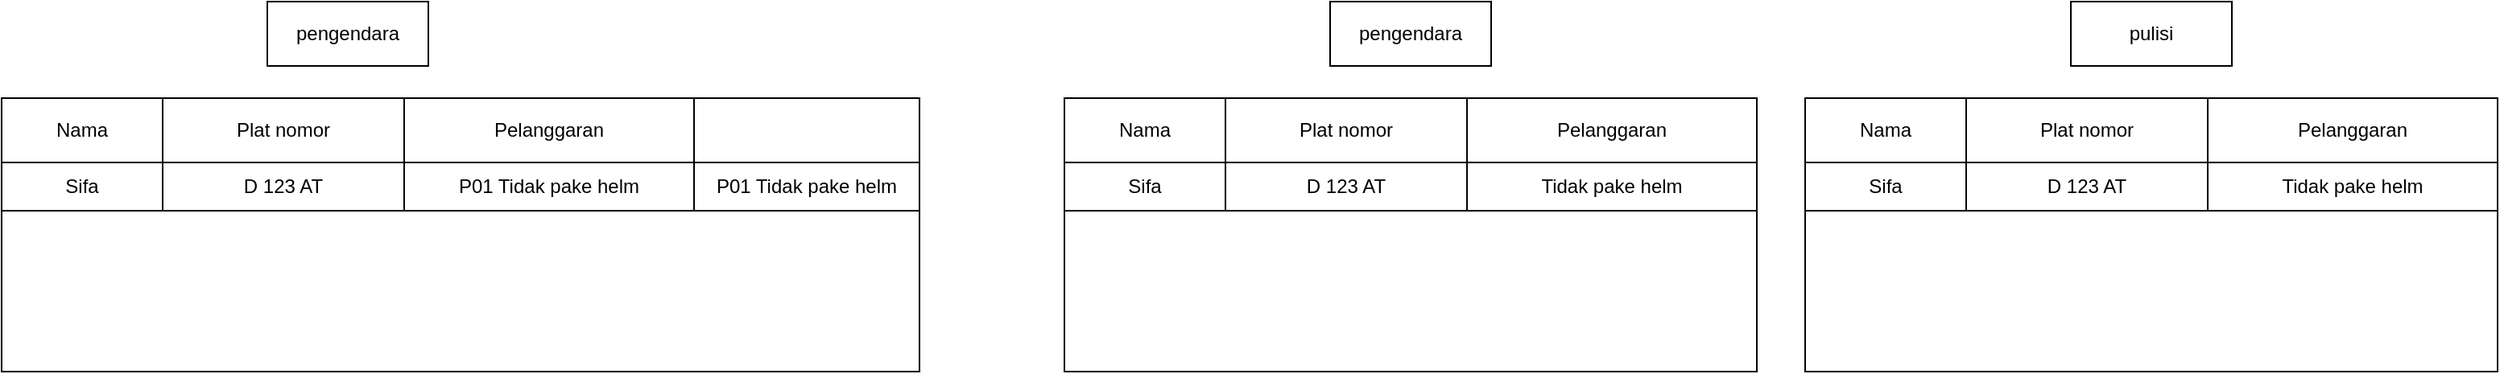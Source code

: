 <mxfile version="22.0.0" type="github">
  <diagram name="Page-1" id="bveSkdtC7SAitf0JW1jE">
    <mxGraphModel dx="1984" dy="591" grid="1" gridSize="10" guides="1" tooltips="1" connect="1" arrows="1" fold="1" page="1" pageScale="1" pageWidth="850" pageHeight="1100" math="0" shadow="0">
      <root>
        <mxCell id="0" />
        <mxCell id="1" parent="0" />
        <mxCell id="S5NFw3YsdJB1uzVjy89p-3" value="" style="rounded=0;whiteSpace=wrap;html=1;" vertex="1" parent="1">
          <mxGeometry x="330" y="80" width="430" height="170" as="geometry" />
        </mxCell>
        <mxCell id="S5NFw3YsdJB1uzVjy89p-4" value="pengendara" style="rounded=0;whiteSpace=wrap;html=1;" vertex="1" parent="1">
          <mxGeometry x="495" y="20" width="100" height="40" as="geometry" />
        </mxCell>
        <mxCell id="S5NFw3YsdJB1uzVjy89p-5" value="Nama" style="rounded=0;whiteSpace=wrap;html=1;" vertex="1" parent="1">
          <mxGeometry x="330" y="80" width="100" height="40" as="geometry" />
        </mxCell>
        <mxCell id="S5NFw3YsdJB1uzVjy89p-6" value="Plat nomor" style="rounded=0;whiteSpace=wrap;html=1;" vertex="1" parent="1">
          <mxGeometry x="430" y="80" width="150" height="40" as="geometry" />
        </mxCell>
        <mxCell id="S5NFw3YsdJB1uzVjy89p-7" value="Pelanggaran" style="rounded=0;whiteSpace=wrap;html=1;" vertex="1" parent="1">
          <mxGeometry x="580" y="80" width="180" height="40" as="geometry" />
        </mxCell>
        <mxCell id="S5NFw3YsdJB1uzVjy89p-8" value="Sifa" style="rounded=0;whiteSpace=wrap;html=1;" vertex="1" parent="1">
          <mxGeometry x="330" y="120" width="100" height="30" as="geometry" />
        </mxCell>
        <mxCell id="S5NFw3YsdJB1uzVjy89p-9" value="D 123 AT" style="rounded=0;whiteSpace=wrap;html=1;" vertex="1" parent="1">
          <mxGeometry x="430" y="120" width="150" height="30" as="geometry" />
        </mxCell>
        <mxCell id="S5NFw3YsdJB1uzVjy89p-10" value="Tidak pake helm" style="rounded=0;whiteSpace=wrap;html=1;" vertex="1" parent="1">
          <mxGeometry x="580" y="120" width="180" height="30" as="geometry" />
        </mxCell>
        <mxCell id="S5NFw3YsdJB1uzVjy89p-11" value="" style="rounded=0;whiteSpace=wrap;html=1;" vertex="1" parent="1">
          <mxGeometry x="-330" y="80" width="570" height="170" as="geometry" />
        </mxCell>
        <mxCell id="S5NFw3YsdJB1uzVjy89p-12" value="pengendara" style="rounded=0;whiteSpace=wrap;html=1;" vertex="1" parent="1">
          <mxGeometry x="-165" y="20" width="100" height="40" as="geometry" />
        </mxCell>
        <mxCell id="S5NFw3YsdJB1uzVjy89p-13" value="Nama" style="rounded=0;whiteSpace=wrap;html=1;" vertex="1" parent="1">
          <mxGeometry x="-330" y="80" width="100" height="40" as="geometry" />
        </mxCell>
        <mxCell id="S5NFw3YsdJB1uzVjy89p-14" value="Plat nomor" style="rounded=0;whiteSpace=wrap;html=1;" vertex="1" parent="1">
          <mxGeometry x="-230" y="80" width="150" height="40" as="geometry" />
        </mxCell>
        <mxCell id="S5NFw3YsdJB1uzVjy89p-15" value="Pelanggaran" style="rounded=0;whiteSpace=wrap;html=1;" vertex="1" parent="1">
          <mxGeometry x="-80" y="80" width="180" height="40" as="geometry" />
        </mxCell>
        <mxCell id="S5NFw3YsdJB1uzVjy89p-16" value="Sifa" style="rounded=0;whiteSpace=wrap;html=1;" vertex="1" parent="1">
          <mxGeometry x="-330" y="120" width="100" height="30" as="geometry" />
        </mxCell>
        <mxCell id="S5NFw3YsdJB1uzVjy89p-17" value="D 123 AT" style="rounded=0;whiteSpace=wrap;html=1;" vertex="1" parent="1">
          <mxGeometry x="-230" y="120" width="150" height="30" as="geometry" />
        </mxCell>
        <mxCell id="S5NFw3YsdJB1uzVjy89p-18" value="P01 Tidak pake helm" style="rounded=0;whiteSpace=wrap;html=1;" vertex="1" parent="1">
          <mxGeometry x="-80" y="120" width="180" height="30" as="geometry" />
        </mxCell>
        <mxCell id="S5NFw3YsdJB1uzVjy89p-19" value="" style="rounded=0;whiteSpace=wrap;html=1;" vertex="1" parent="1">
          <mxGeometry x="790" y="80" width="430" height="170" as="geometry" />
        </mxCell>
        <mxCell id="S5NFw3YsdJB1uzVjy89p-20" value="pulisi" style="rounded=0;whiteSpace=wrap;html=1;" vertex="1" parent="1">
          <mxGeometry x="955" y="20" width="100" height="40" as="geometry" />
        </mxCell>
        <mxCell id="S5NFw3YsdJB1uzVjy89p-21" value="Nama" style="rounded=0;whiteSpace=wrap;html=1;" vertex="1" parent="1">
          <mxGeometry x="790" y="80" width="100" height="40" as="geometry" />
        </mxCell>
        <mxCell id="S5NFw3YsdJB1uzVjy89p-22" value="Plat nomor" style="rounded=0;whiteSpace=wrap;html=1;" vertex="1" parent="1">
          <mxGeometry x="890" y="80" width="150" height="40" as="geometry" />
        </mxCell>
        <mxCell id="S5NFw3YsdJB1uzVjy89p-23" value="Pelanggaran" style="rounded=0;whiteSpace=wrap;html=1;" vertex="1" parent="1">
          <mxGeometry x="1040" y="80" width="180" height="40" as="geometry" />
        </mxCell>
        <mxCell id="S5NFw3YsdJB1uzVjy89p-24" value="Sifa" style="rounded=0;whiteSpace=wrap;html=1;" vertex="1" parent="1">
          <mxGeometry x="790" y="120" width="100" height="30" as="geometry" />
        </mxCell>
        <mxCell id="S5NFw3YsdJB1uzVjy89p-25" value="D 123 AT" style="rounded=0;whiteSpace=wrap;html=1;" vertex="1" parent="1">
          <mxGeometry x="890" y="120" width="150" height="30" as="geometry" />
        </mxCell>
        <mxCell id="S5NFw3YsdJB1uzVjy89p-26" value="Tidak pake helm" style="rounded=0;whiteSpace=wrap;html=1;" vertex="1" parent="1">
          <mxGeometry x="1040" y="120" width="180" height="30" as="geometry" />
        </mxCell>
        <mxCell id="S5NFw3YsdJB1uzVjy89p-27" value="P01 Tidak pake helm" style="rounded=0;whiteSpace=wrap;html=1;" vertex="1" parent="1">
          <mxGeometry x="100" y="120" width="140" height="30" as="geometry" />
        </mxCell>
      </root>
    </mxGraphModel>
  </diagram>
</mxfile>
